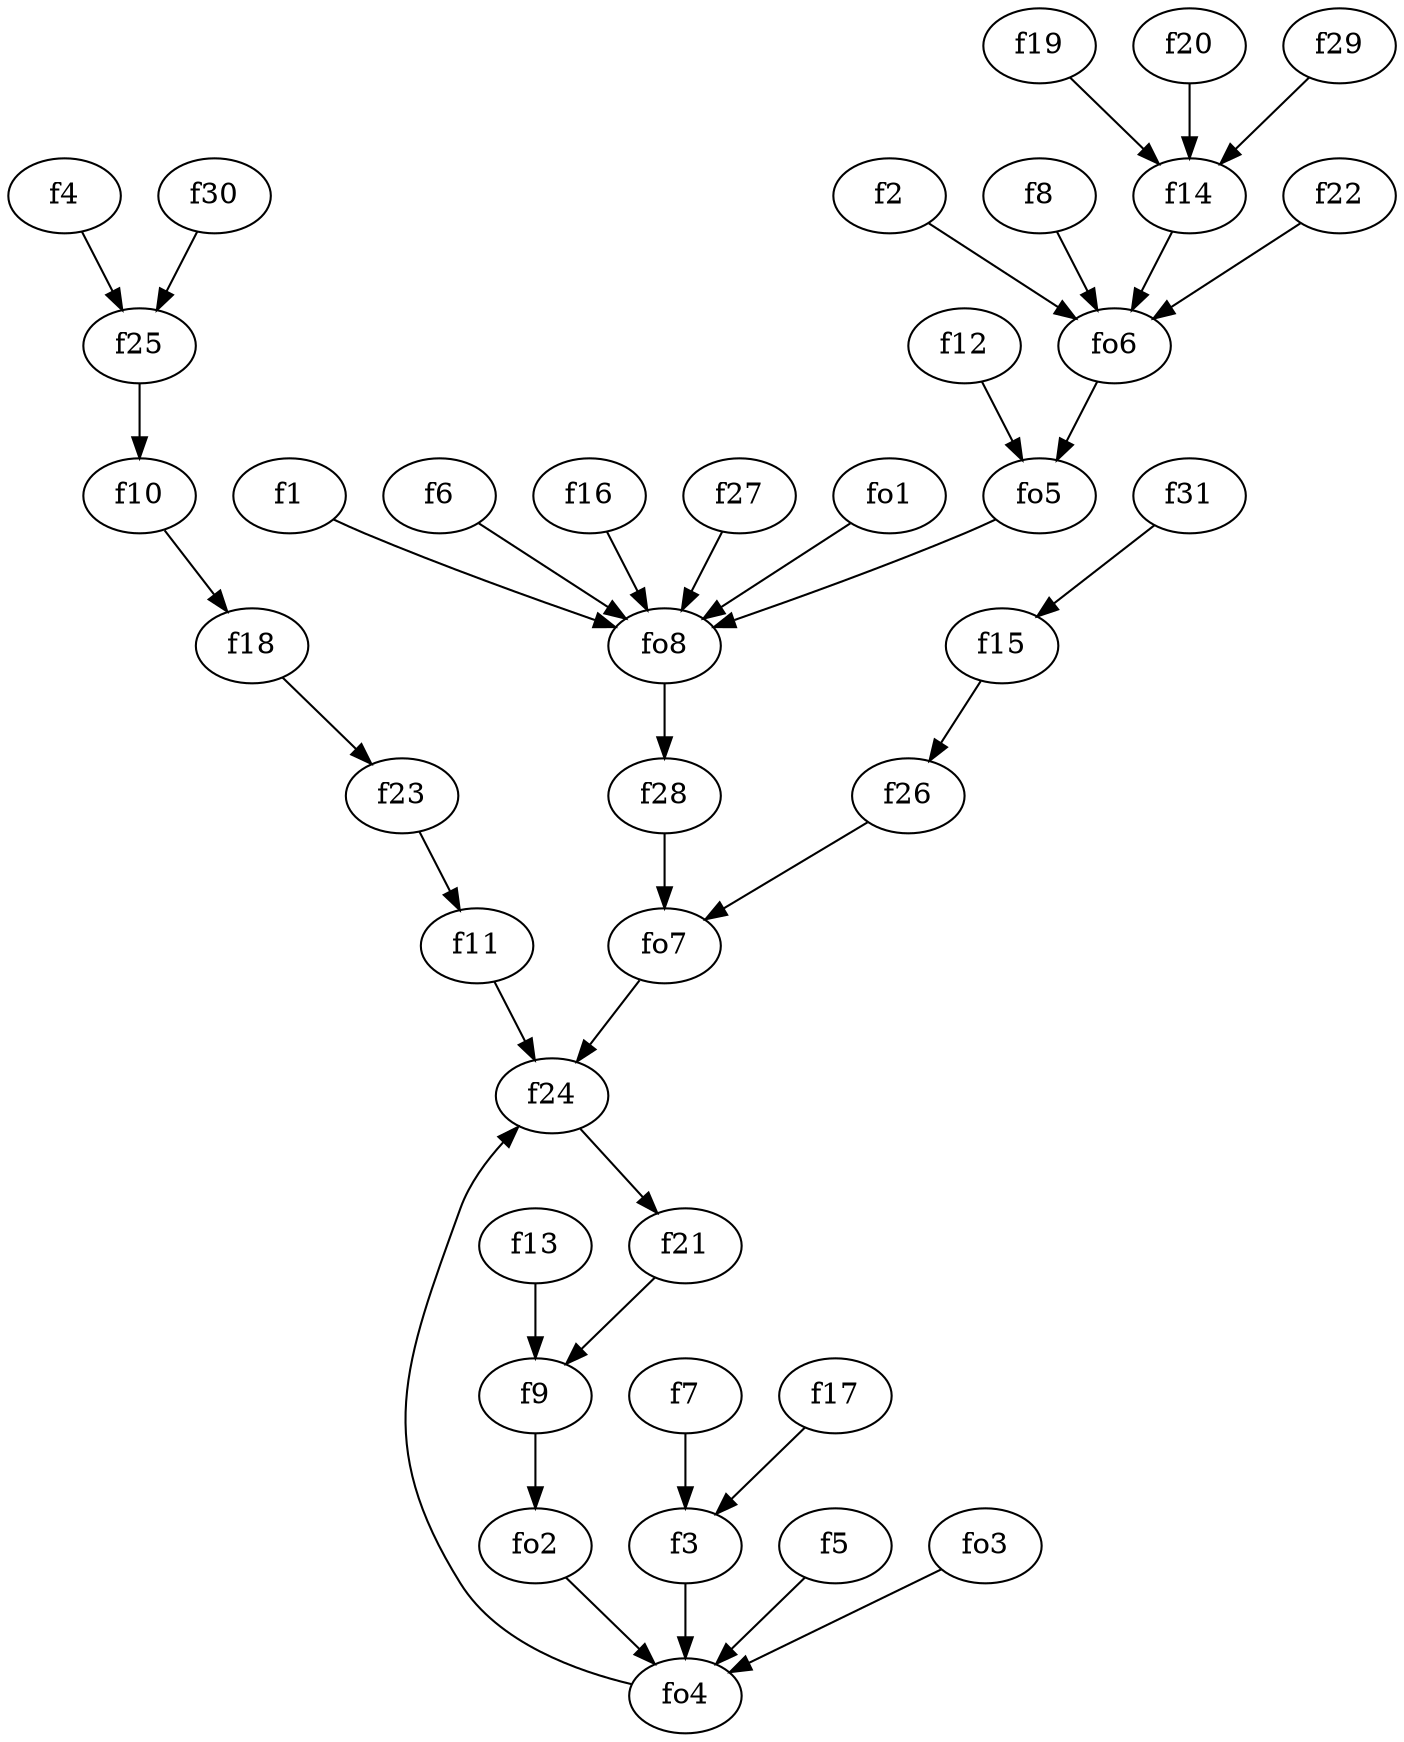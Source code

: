 strict digraph  {
f1;
f2;
f3;
f4;
f5;
f6;
f7;
f8;
f9;
f10;
f11;
f12;
f13;
f14;
f15;
f16;
f17;
f18;
f19;
f20;
f21;
f22;
f23;
f24;
f25;
f26;
f27;
f28;
f29;
f30;
f31;
fo1;
fo2;
fo3;
fo4;
fo5;
fo6;
fo7;
fo8;
f1 -> fo8  [weight=2];
f2 -> fo6  [weight=2];
f3 -> fo4  [weight=2];
f4 -> f25  [weight=2];
f5 -> fo4  [weight=2];
f6 -> fo8  [weight=2];
f7 -> f3  [weight=2];
f8 -> fo6  [weight=2];
f9 -> fo2  [weight=2];
f10 -> f18  [weight=2];
f11 -> f24  [weight=2];
f12 -> fo5  [weight=2];
f13 -> f9  [weight=2];
f14 -> fo6  [weight=2];
f15 -> f26  [weight=2];
f16 -> fo8  [weight=2];
f17 -> f3  [weight=2];
f18 -> f23  [weight=2];
f19 -> f14  [weight=2];
f20 -> f14  [weight=2];
f21 -> f9  [weight=2];
f22 -> fo6  [weight=2];
f23 -> f11  [weight=2];
f24 -> f21  [weight=2];
f25 -> f10  [weight=2];
f26 -> fo7  [weight=2];
f27 -> fo8  [weight=2];
f28 -> fo7  [weight=2];
f29 -> f14  [weight=2];
f30 -> f25  [weight=2];
f31 -> f15  [weight=2];
fo1 -> fo8  [weight=2];
fo2 -> fo4  [weight=2];
fo3 -> fo4  [weight=2];
fo4 -> f24  [weight=2];
fo5 -> fo8  [weight=2];
fo6 -> fo5  [weight=2];
fo7 -> f24  [weight=2];
fo8 -> f28  [weight=2];
}
